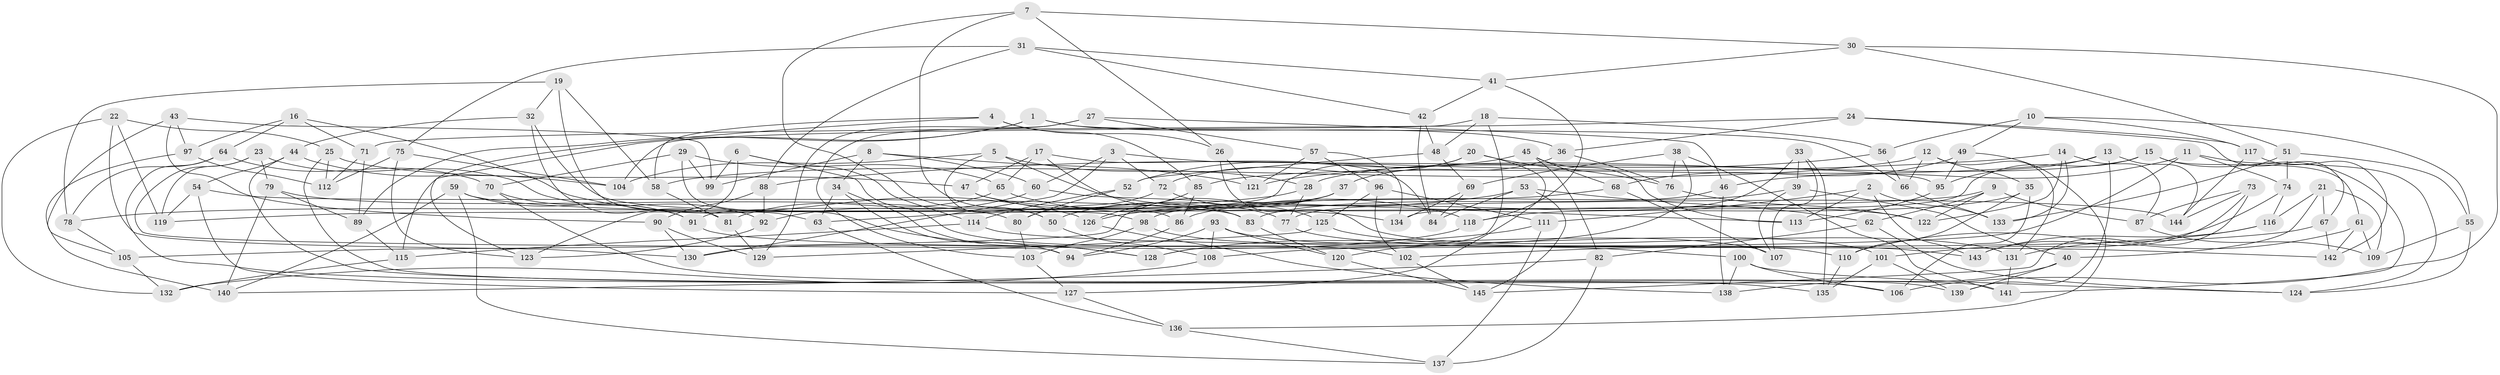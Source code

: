 // Generated by graph-tools (version 1.1) at 2025/16/03/09/25 04:16:36]
// undirected, 145 vertices, 290 edges
graph export_dot {
graph [start="1"]
  node [color=gray90,style=filled];
  1;
  2;
  3;
  4;
  5;
  6;
  7;
  8;
  9;
  10;
  11;
  12;
  13;
  14;
  15;
  16;
  17;
  18;
  19;
  20;
  21;
  22;
  23;
  24;
  25;
  26;
  27;
  28;
  29;
  30;
  31;
  32;
  33;
  34;
  35;
  36;
  37;
  38;
  39;
  40;
  41;
  42;
  43;
  44;
  45;
  46;
  47;
  48;
  49;
  50;
  51;
  52;
  53;
  54;
  55;
  56;
  57;
  58;
  59;
  60;
  61;
  62;
  63;
  64;
  65;
  66;
  67;
  68;
  69;
  70;
  71;
  72;
  73;
  74;
  75;
  76;
  77;
  78;
  79;
  80;
  81;
  82;
  83;
  84;
  85;
  86;
  87;
  88;
  89;
  90;
  91;
  92;
  93;
  94;
  95;
  96;
  97;
  98;
  99;
  100;
  101;
  102;
  103;
  104;
  105;
  106;
  107;
  108;
  109;
  110;
  111;
  112;
  113;
  114;
  115;
  116;
  117;
  118;
  119;
  120;
  121;
  122;
  123;
  124;
  125;
  126;
  127;
  128;
  129;
  130;
  131;
  132;
  133;
  134;
  135;
  136;
  137;
  138;
  139;
  140;
  141;
  142;
  143;
  144;
  145;
  1 -- 89;
  1 -- 66;
  1 -- 123;
  1 -- 36;
  2 -- 133;
  2 -- 143;
  2 -- 113;
  2 -- 111;
  3 -- 130;
  3 -- 72;
  3 -- 95;
  3 -- 60;
  4 -- 26;
  4 -- 115;
  4 -- 85;
  4 -- 58;
  5 -- 28;
  5 -- 50;
  5 -- 122;
  5 -- 104;
  6 -- 114;
  6 -- 123;
  6 -- 102;
  6 -- 99;
  7 -- 26;
  7 -- 50;
  7 -- 30;
  7 -- 86;
  8 -- 34;
  8 -- 99;
  8 -- 121;
  8 -- 60;
  9 -- 122;
  9 -- 119;
  9 -- 87;
  9 -- 62;
  10 -- 49;
  10 -- 117;
  10 -- 55;
  10 -- 56;
  11 -- 74;
  11 -- 108;
  11 -- 124;
  11 -- 46;
  12 -- 58;
  12 -- 35;
  12 -- 131;
  12 -- 66;
  13 -- 85;
  13 -- 144;
  13 -- 95;
  13 -- 139;
  14 -- 133;
  14 -- 122;
  14 -- 88;
  14 -- 87;
  15 -- 61;
  15 -- 141;
  15 -- 134;
  15 -- 28;
  16 -- 71;
  16 -- 97;
  16 -- 64;
  16 -- 126;
  17 -- 83;
  17 -- 84;
  17 -- 47;
  17 -- 65;
  18 -- 56;
  18 -- 128;
  18 -- 48;
  18 -- 104;
  19 -- 78;
  19 -- 58;
  19 -- 32;
  19 -- 63;
  20 -- 91;
  20 -- 76;
  20 -- 72;
  20 -- 127;
  21 -- 40;
  21 -- 67;
  21 -- 109;
  21 -- 116;
  22 -- 130;
  22 -- 132;
  22 -- 25;
  22 -- 119;
  23 -- 94;
  23 -- 92;
  23 -- 119;
  23 -- 79;
  24 -- 36;
  24 -- 117;
  24 -- 71;
  24 -- 67;
  25 -- 141;
  25 -- 112;
  25 -- 47;
  26 -- 131;
  26 -- 121;
  27 -- 103;
  27 -- 57;
  27 -- 46;
  27 -- 129;
  28 -- 78;
  28 -- 77;
  29 -- 70;
  29 -- 128;
  29 -- 65;
  29 -- 99;
  30 -- 41;
  30 -- 106;
  30 -- 51;
  31 -- 88;
  31 -- 75;
  31 -- 42;
  31 -- 41;
  32 -- 44;
  32 -- 81;
  32 -- 98;
  33 -- 39;
  33 -- 107;
  33 -- 77;
  33 -- 135;
  34 -- 94;
  34 -- 128;
  34 -- 63;
  35 -- 110;
  35 -- 118;
  35 -- 106;
  36 -- 37;
  36 -- 76;
  37 -- 105;
  37 -- 50;
  37 -- 63;
  38 -- 69;
  38 -- 120;
  38 -- 141;
  38 -- 76;
  39 -- 40;
  39 -- 107;
  39 -- 86;
  40 -- 139;
  40 -- 138;
  41 -- 42;
  41 -- 118;
  42 -- 84;
  42 -- 48;
  43 -- 105;
  43 -- 97;
  43 -- 99;
  43 -- 90;
  44 -- 104;
  44 -- 106;
  44 -- 54;
  45 -- 68;
  45 -- 82;
  45 -- 52;
  45 -- 113;
  46 -- 83;
  46 -- 138;
  47 -- 77;
  47 -- 134;
  48 -- 69;
  48 -- 52;
  49 -- 136;
  49 -- 95;
  49 -- 68;
  50 -- 108;
  51 -- 74;
  51 -- 133;
  51 -- 55;
  52 -- 114;
  52 -- 80;
  53 -- 84;
  53 -- 62;
  53 -- 145;
  53 -- 126;
  54 -- 119;
  54 -- 83;
  54 -- 127;
  55 -- 109;
  55 -- 124;
  56 -- 121;
  56 -- 66;
  57 -- 121;
  57 -- 134;
  57 -- 96;
  58 -- 81;
  59 -- 144;
  59 -- 140;
  59 -- 91;
  59 -- 137;
  60 -- 113;
  60 -- 92;
  61 -- 142;
  61 -- 109;
  61 -- 110;
  62 -- 82;
  62 -- 124;
  63 -- 136;
  64 -- 78;
  64 -- 70;
  64 -- 135;
  65 -- 118;
  65 -- 81;
  66 -- 133;
  67 -- 102;
  67 -- 142;
  68 -- 98;
  68 -- 107;
  69 -- 84;
  69 -- 134;
  70 -- 91;
  70 -- 139;
  71 -- 89;
  71 -- 112;
  72 -- 80;
  72 -- 125;
  73 -- 145;
  73 -- 87;
  73 -- 143;
  73 -- 144;
  74 -- 116;
  74 -- 101;
  75 -- 112;
  75 -- 123;
  75 -- 104;
  76 -- 122;
  77 -- 100;
  78 -- 105;
  79 -- 80;
  79 -- 89;
  79 -- 140;
  80 -- 103;
  81 -- 129;
  82 -- 140;
  82 -- 137;
  83 -- 120;
  85 -- 86;
  85 -- 126;
  86 -- 94;
  87 -- 109;
  88 -- 90;
  88 -- 92;
  89 -- 115;
  90 -- 130;
  90 -- 129;
  91 -- 110;
  92 -- 123;
  93 -- 108;
  93 -- 101;
  93 -- 94;
  93 -- 120;
  95 -- 113;
  96 -- 102;
  96 -- 125;
  96 -- 111;
  97 -- 140;
  97 -- 112;
  98 -- 107;
  98 -- 103;
  100 -- 124;
  100 -- 138;
  100 -- 106;
  101 -- 139;
  101 -- 135;
  102 -- 145;
  103 -- 127;
  105 -- 132;
  108 -- 132;
  110 -- 135;
  111 -- 137;
  111 -- 128;
  114 -- 115;
  114 -- 142;
  115 -- 132;
  116 -- 143;
  116 -- 131;
  117 -- 142;
  117 -- 144;
  118 -- 130;
  120 -- 145;
  125 -- 129;
  125 -- 143;
  126 -- 138;
  127 -- 136;
  131 -- 141;
  136 -- 137;
}
